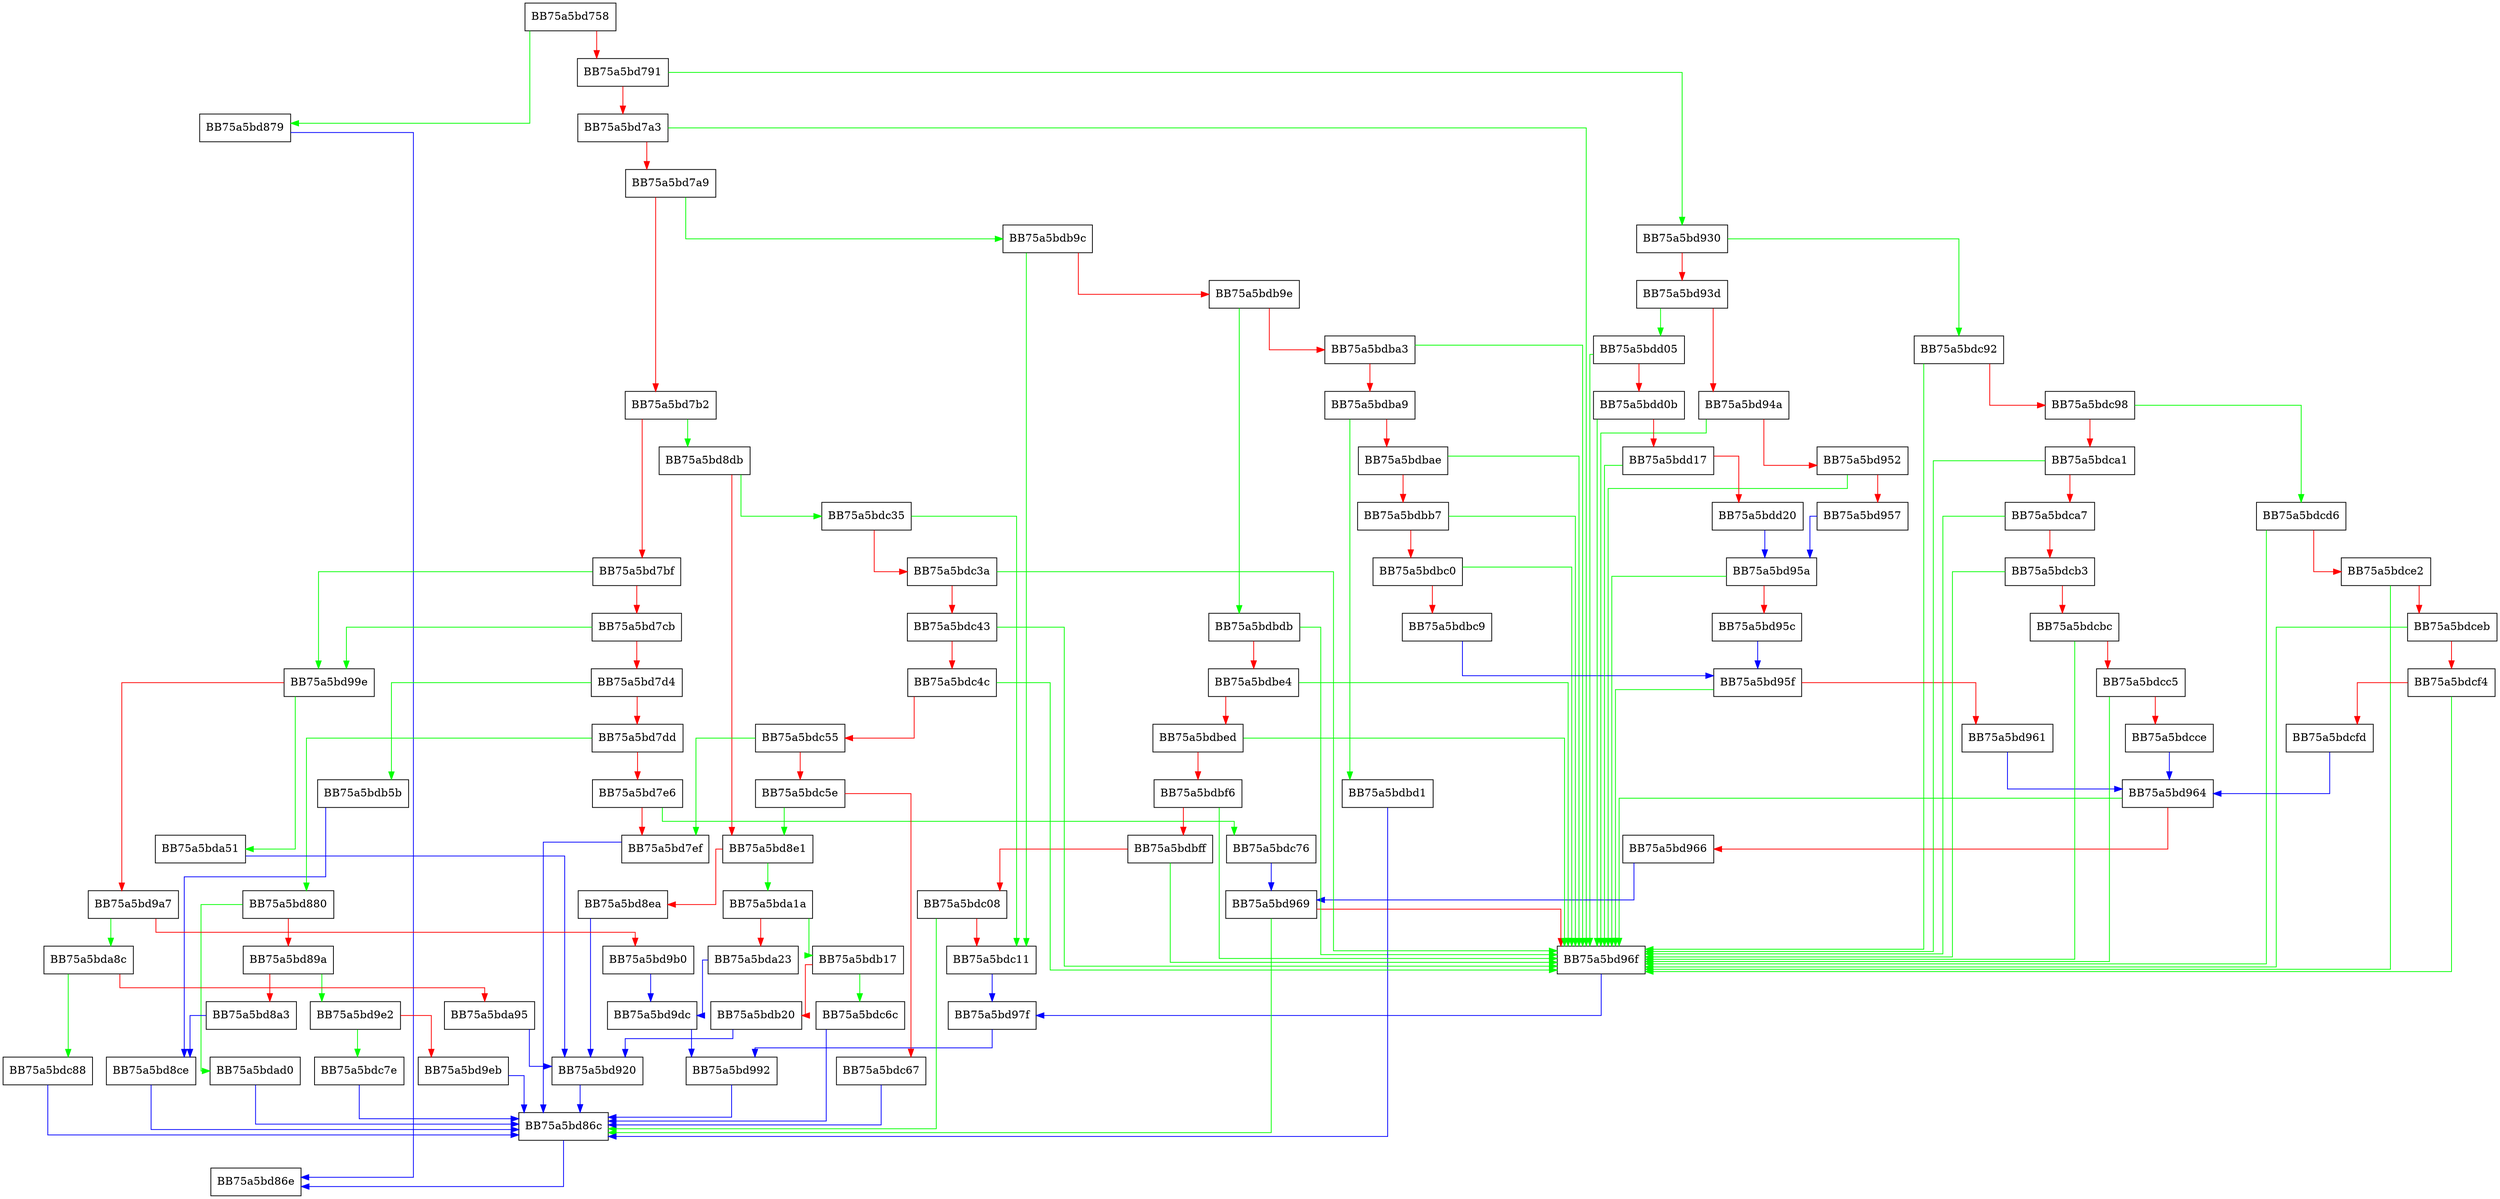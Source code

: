 digraph translate_tx {
  node [shape="box"];
  graph [splines=ortho];
  BB75a5bd758 -> BB75a5bd879 [color="green"];
  BB75a5bd758 -> BB75a5bd791 [color="red"];
  BB75a5bd791 -> BB75a5bd930 [color="green"];
  BB75a5bd791 -> BB75a5bd7a3 [color="red"];
  BB75a5bd7a3 -> BB75a5bd96f [color="green"];
  BB75a5bd7a3 -> BB75a5bd7a9 [color="red"];
  BB75a5bd7a9 -> BB75a5bdb9c [color="green"];
  BB75a5bd7a9 -> BB75a5bd7b2 [color="red"];
  BB75a5bd7b2 -> BB75a5bd8db [color="green"];
  BB75a5bd7b2 -> BB75a5bd7bf [color="red"];
  BB75a5bd7bf -> BB75a5bd99e [color="green"];
  BB75a5bd7bf -> BB75a5bd7cb [color="red"];
  BB75a5bd7cb -> BB75a5bd99e [color="green"];
  BB75a5bd7cb -> BB75a5bd7d4 [color="red"];
  BB75a5bd7d4 -> BB75a5bdb5b [color="green"];
  BB75a5bd7d4 -> BB75a5bd7dd [color="red"];
  BB75a5bd7dd -> BB75a5bd880 [color="green"];
  BB75a5bd7dd -> BB75a5bd7e6 [color="red"];
  BB75a5bd7e6 -> BB75a5bdc76 [color="green"];
  BB75a5bd7e6 -> BB75a5bd7ef [color="red"];
  BB75a5bd7ef -> BB75a5bd86c [color="blue"];
  BB75a5bd86c -> BB75a5bd86e [color="blue"];
  BB75a5bd879 -> BB75a5bd86e [color="blue"];
  BB75a5bd880 -> BB75a5bdad0 [color="green"];
  BB75a5bd880 -> BB75a5bd89a [color="red"];
  BB75a5bd89a -> BB75a5bd9e2 [color="green"];
  BB75a5bd89a -> BB75a5bd8a3 [color="red"];
  BB75a5bd8a3 -> BB75a5bd8ce [color="blue"];
  BB75a5bd8ce -> BB75a5bd86c [color="blue"];
  BB75a5bd8db -> BB75a5bdc35 [color="green"];
  BB75a5bd8db -> BB75a5bd8e1 [color="red"];
  BB75a5bd8e1 -> BB75a5bda1a [color="green"];
  BB75a5bd8e1 -> BB75a5bd8ea [color="red"];
  BB75a5bd8ea -> BB75a5bd920 [color="blue"];
  BB75a5bd920 -> BB75a5bd86c [color="blue"];
  BB75a5bd930 -> BB75a5bdc92 [color="green"];
  BB75a5bd930 -> BB75a5bd93d [color="red"];
  BB75a5bd93d -> BB75a5bdd05 [color="green"];
  BB75a5bd93d -> BB75a5bd94a [color="red"];
  BB75a5bd94a -> BB75a5bd96f [color="green"];
  BB75a5bd94a -> BB75a5bd952 [color="red"];
  BB75a5bd952 -> BB75a5bd96f [color="green"];
  BB75a5bd952 -> BB75a5bd957 [color="red"];
  BB75a5bd957 -> BB75a5bd95a [color="blue"];
  BB75a5bd95a -> BB75a5bd96f [color="green"];
  BB75a5bd95a -> BB75a5bd95c [color="red"];
  BB75a5bd95c -> BB75a5bd95f [color="blue"];
  BB75a5bd95f -> BB75a5bd96f [color="green"];
  BB75a5bd95f -> BB75a5bd961 [color="red"];
  BB75a5bd961 -> BB75a5bd964 [color="blue"];
  BB75a5bd964 -> BB75a5bd96f [color="green"];
  BB75a5bd964 -> BB75a5bd966 [color="red"];
  BB75a5bd966 -> BB75a5bd969 [color="blue"];
  BB75a5bd969 -> BB75a5bd86c [color="green"];
  BB75a5bd969 -> BB75a5bd96f [color="red"];
  BB75a5bd96f -> BB75a5bd97f [color="blue"];
  BB75a5bd97f -> BB75a5bd992 [color="blue"];
  BB75a5bd992 -> BB75a5bd86c [color="blue"];
  BB75a5bd99e -> BB75a5bda51 [color="green"];
  BB75a5bd99e -> BB75a5bd9a7 [color="red"];
  BB75a5bd9a7 -> BB75a5bda8c [color="green"];
  BB75a5bd9a7 -> BB75a5bd9b0 [color="red"];
  BB75a5bd9b0 -> BB75a5bd9dc [color="blue"];
  BB75a5bd9dc -> BB75a5bd992 [color="blue"];
  BB75a5bd9e2 -> BB75a5bdc7e [color="green"];
  BB75a5bd9e2 -> BB75a5bd9eb [color="red"];
  BB75a5bd9eb -> BB75a5bd86c [color="blue"];
  BB75a5bda1a -> BB75a5bdb17 [color="green"];
  BB75a5bda1a -> BB75a5bda23 [color="red"];
  BB75a5bda23 -> BB75a5bd9dc [color="blue"];
  BB75a5bda51 -> BB75a5bd920 [color="blue"];
  BB75a5bda8c -> BB75a5bdc88 [color="green"];
  BB75a5bda8c -> BB75a5bda95 [color="red"];
  BB75a5bda95 -> BB75a5bd920 [color="blue"];
  BB75a5bdad0 -> BB75a5bd86c [color="blue"];
  BB75a5bdb17 -> BB75a5bdc6c [color="green"];
  BB75a5bdb17 -> BB75a5bdb20 [color="red"];
  BB75a5bdb20 -> BB75a5bd920 [color="blue"];
  BB75a5bdb5b -> BB75a5bd8ce [color="blue"];
  BB75a5bdb9c -> BB75a5bdc11 [color="green"];
  BB75a5bdb9c -> BB75a5bdb9e [color="red"];
  BB75a5bdb9e -> BB75a5bdbdb [color="green"];
  BB75a5bdb9e -> BB75a5bdba3 [color="red"];
  BB75a5bdba3 -> BB75a5bd96f [color="green"];
  BB75a5bdba3 -> BB75a5bdba9 [color="red"];
  BB75a5bdba9 -> BB75a5bdbd1 [color="green"];
  BB75a5bdba9 -> BB75a5bdbae [color="red"];
  BB75a5bdbae -> BB75a5bd96f [color="green"];
  BB75a5bdbae -> BB75a5bdbb7 [color="red"];
  BB75a5bdbb7 -> BB75a5bd96f [color="green"];
  BB75a5bdbb7 -> BB75a5bdbc0 [color="red"];
  BB75a5bdbc0 -> BB75a5bd96f [color="green"];
  BB75a5bdbc0 -> BB75a5bdbc9 [color="red"];
  BB75a5bdbc9 -> BB75a5bd95f [color="blue"];
  BB75a5bdbd1 -> BB75a5bd86c [color="blue"];
  BB75a5bdbdb -> BB75a5bd96f [color="green"];
  BB75a5bdbdb -> BB75a5bdbe4 [color="red"];
  BB75a5bdbe4 -> BB75a5bd96f [color="green"];
  BB75a5bdbe4 -> BB75a5bdbed [color="red"];
  BB75a5bdbed -> BB75a5bd96f [color="green"];
  BB75a5bdbed -> BB75a5bdbf6 [color="red"];
  BB75a5bdbf6 -> BB75a5bd96f [color="green"];
  BB75a5bdbf6 -> BB75a5bdbff [color="red"];
  BB75a5bdbff -> BB75a5bd96f [color="green"];
  BB75a5bdbff -> BB75a5bdc08 [color="red"];
  BB75a5bdc08 -> BB75a5bd86c [color="green"];
  BB75a5bdc08 -> BB75a5bdc11 [color="red"];
  BB75a5bdc11 -> BB75a5bd97f [color="blue"];
  BB75a5bdc35 -> BB75a5bdc11 [color="green"];
  BB75a5bdc35 -> BB75a5bdc3a [color="red"];
  BB75a5bdc3a -> BB75a5bd96f [color="green"];
  BB75a5bdc3a -> BB75a5bdc43 [color="red"];
  BB75a5bdc43 -> BB75a5bd96f [color="green"];
  BB75a5bdc43 -> BB75a5bdc4c [color="red"];
  BB75a5bdc4c -> BB75a5bd96f [color="green"];
  BB75a5bdc4c -> BB75a5bdc55 [color="red"];
  BB75a5bdc55 -> BB75a5bd7ef [color="green"];
  BB75a5bdc55 -> BB75a5bdc5e [color="red"];
  BB75a5bdc5e -> BB75a5bd8e1 [color="green"];
  BB75a5bdc5e -> BB75a5bdc67 [color="red"];
  BB75a5bdc67 -> BB75a5bd86c [color="blue"];
  BB75a5bdc6c -> BB75a5bd86c [color="blue"];
  BB75a5bdc76 -> BB75a5bd969 [color="blue"];
  BB75a5bdc7e -> BB75a5bd86c [color="blue"];
  BB75a5bdc88 -> BB75a5bd86c [color="blue"];
  BB75a5bdc92 -> BB75a5bd96f [color="green"];
  BB75a5bdc92 -> BB75a5bdc98 [color="red"];
  BB75a5bdc98 -> BB75a5bdcd6 [color="green"];
  BB75a5bdc98 -> BB75a5bdca1 [color="red"];
  BB75a5bdca1 -> BB75a5bd96f [color="green"];
  BB75a5bdca1 -> BB75a5bdca7 [color="red"];
  BB75a5bdca7 -> BB75a5bd96f [color="green"];
  BB75a5bdca7 -> BB75a5bdcb3 [color="red"];
  BB75a5bdcb3 -> BB75a5bd96f [color="green"];
  BB75a5bdcb3 -> BB75a5bdcbc [color="red"];
  BB75a5bdcbc -> BB75a5bd96f [color="green"];
  BB75a5bdcbc -> BB75a5bdcc5 [color="red"];
  BB75a5bdcc5 -> BB75a5bd96f [color="green"];
  BB75a5bdcc5 -> BB75a5bdcce [color="red"];
  BB75a5bdcce -> BB75a5bd964 [color="blue"];
  BB75a5bdcd6 -> BB75a5bd96f [color="green"];
  BB75a5bdcd6 -> BB75a5bdce2 [color="red"];
  BB75a5bdce2 -> BB75a5bd96f [color="green"];
  BB75a5bdce2 -> BB75a5bdceb [color="red"];
  BB75a5bdceb -> BB75a5bd96f [color="green"];
  BB75a5bdceb -> BB75a5bdcf4 [color="red"];
  BB75a5bdcf4 -> BB75a5bd96f [color="green"];
  BB75a5bdcf4 -> BB75a5bdcfd [color="red"];
  BB75a5bdcfd -> BB75a5bd964 [color="blue"];
  BB75a5bdd05 -> BB75a5bd96f [color="green"];
  BB75a5bdd05 -> BB75a5bdd0b [color="red"];
  BB75a5bdd0b -> BB75a5bd96f [color="green"];
  BB75a5bdd0b -> BB75a5bdd17 [color="red"];
  BB75a5bdd17 -> BB75a5bd96f [color="green"];
  BB75a5bdd17 -> BB75a5bdd20 [color="red"];
  BB75a5bdd20 -> BB75a5bd95a [color="blue"];
}